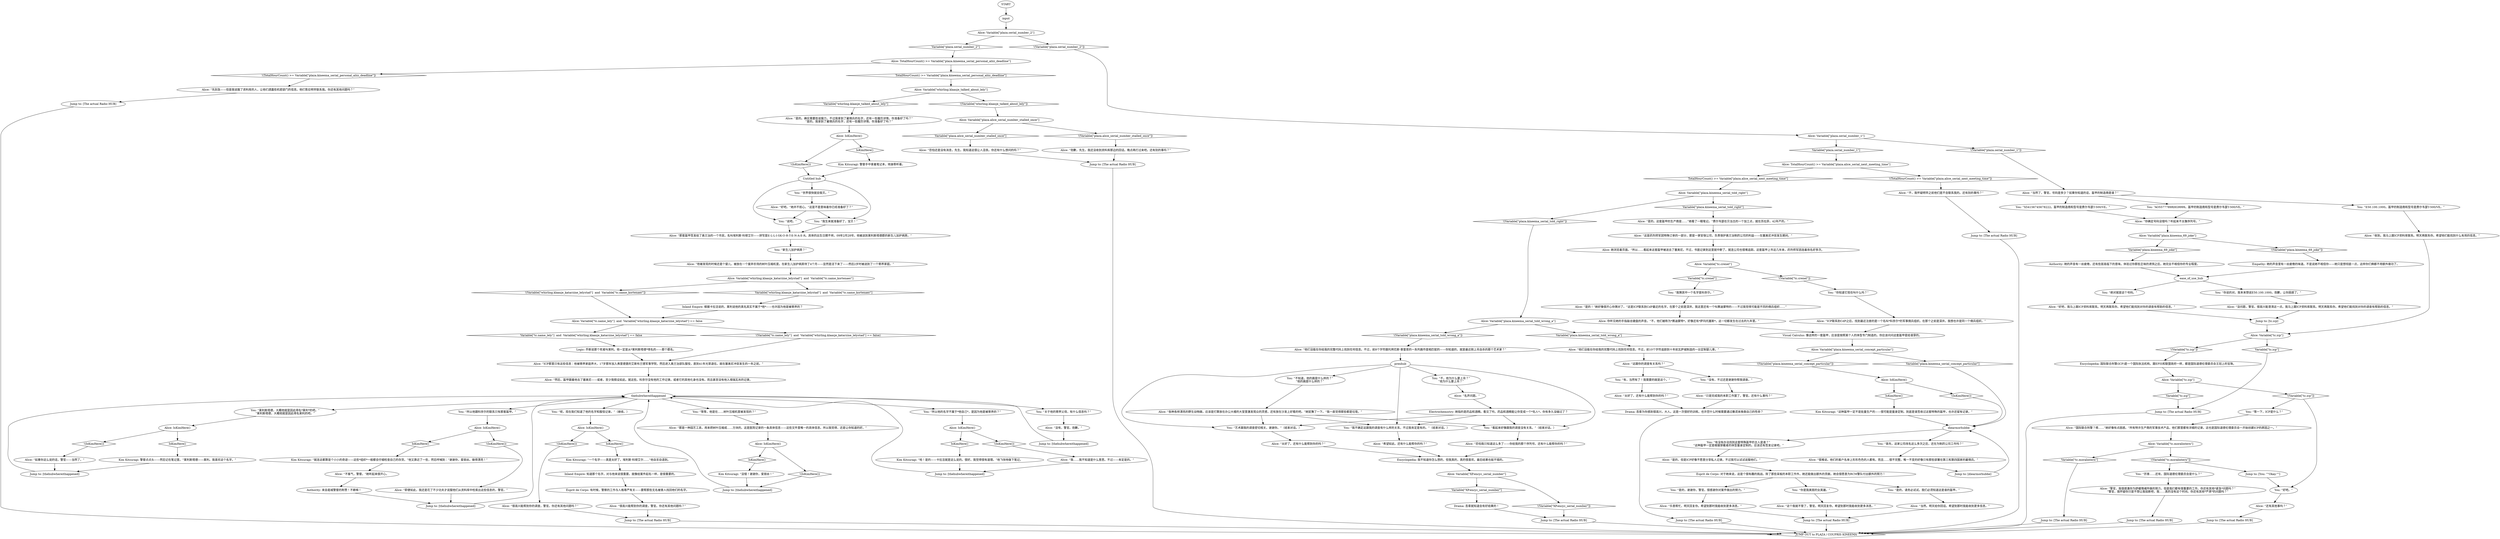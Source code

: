 # KINEEMA / SERIAL NUMBER
# 1. Ask Alice to run the serial number you got from the boot.
#2. Come back the next day to get results and ask for Alice to try to get more personal info on the mercenary (finish task to run serial number, gain task to get personal info from serial number).
#3. Come back the next day to get personal info (finish task to get personal info from serial number).
# ==================================================
digraph G {
	  0 [label="START"];
	  1 [label="input"];
	  2 [label="Alice: Variable[\"whirling.klaasje_talked_about_lely\"]"];
	  3 [label="Variable[\"whirling.klaasje_talked_about_lely\"]", shape=diamond];
	  4 [label="!(Variable[\"whirling.klaasje_talked_about_lely\"])", shape=diamond];
	  5 [label="Alice: “没问题，警官。很高兴能澄清这一点。我马上跟ICP资料库联系。明天再联系你。希望他们能找到对你的调查有帮助的信息。”"];
	  6 [label="Alice: “警官，我很感激你为舒缓情绪所做的努力，但是我们都有很重要的工作。你还有其他*紧急*问题吗？”\n“警官，我怀疑你只是不想让我挂断吧，我……真的没有这个时间。你还有其他*严肃*的问题吗？”"];
	  7 [label="You: “看起来好像跟我的调查没有关系。”（结束对话。）"];
	  8 [label="Visual Calculus: 像这样的一套盔甲，应该是按照某个人的体型专门制造的。你应该问问这套盔甲是给谁穿的。"];
	  9 [label="Alice: “当然。明天给你回话。希望到那时我能收到更多信息。”"];
	  10 [label="Esprit de Corps: 对于她来说，这是个很有趣的挑战。除了那些呆板的本职工作外，她还能做出额外的贡献。她会很愿意为RCM警队付出额外的努力！"];
	  11 [label="You: “莱利斯塔德，大概他就是因此得名*莱利*的吧。”\n“莱利斯塔德，大概他就是因此得名莱利的吧。”"];
	  12 [label="Encyclopedia: 我不知道你怎么想的，但我真的，真的很喜欢。最后结果也挺不错的。"];
	  13 [label="Kim Kitsuragi: 警督手中拿着笔记本，倾身聆听着。"];
	  14 [label="You: “所以他跟科奈尔的联系只有那套盔甲。”"];
	  15 [label="Alice: IsKimHere()"];
	  16 [label="IsKimHere()", shape=diamond];
	  17 [label="!(IsKimHere())", shape=diamond];
	  18 [label="You: “呃，现在我们知道了他的名字和服役记录。”（继续。）"];
	  19 [label="Alice: Variable[\"plaza.kineema_serial_told_wrong_a\"]"];
	  20 [label="Variable[\"plaza.kineema_serial_told_wrong_a\"]", shape=diamond];
	  21 [label="!(Variable[\"plaza.kineema_serial_told_wrong_a\"])", shape=diamond];
	  22 [label="Alice: Variable[\"tc.crenel\"]"];
	  23 [label="Variable[\"tc.crenel\"]", shape=diamond];
	  24 [label="!(Variable[\"tc.crenel\"])", shape=diamond];
	  25 [label="Alice: “ICP联系到CdP之后，找到最近注册的是一个名叫*科奈尔*的军事佣兵组织。在那个之前是深井。我想也许是同一个佣兵组织。”"];
	  26 [label="Alice: “他被发现的时候还是个婴儿，被放在一个废弃农场的树叶压缩机里。在新生儿加护病房待了4个月——显然是活下来了——然后2岁时被送到了一个寄养家庭。”"];
	  27 [label="Kim Kitsuragi: 警督点点头——然后记在笔记里。“莱利斯塔德——莱利。我喜欢这个名字。”"];
	  28 [label="Jump to: [thehubwhereithappened]"];
	  29 [label="Jump to: [thehubwhereithappened]"];
	  30 [label="Alice: “他们没能在你给我的完整代码上找到任何信息。不过，前8个字符跟托拜厄斯·普雷恩的一系列画作是相匹配的——你知道的，就是最近刚上吊自杀的那个艺术家？”"];
	  31 [label="Alice: “这跟你的调查有关系吗？”"];
	  32 [label="Jump to: [The actual Radio HUB]"];
	  33 [label="You: “不知道，他的画是什么样的？”\n“他的画是什么样的？”"];
	  34 [label="Alice: “名声问题。”"];
	  35 [label="Kim Kitsuragi: “这种盔甲一定不是批量生产的——很可能是量身定制。到底是谁签收过这套特殊的盔甲，也许还留有记录。”"];
	  36 [label="Alice: Variable[\"whirling.klaasje_katarzine_lelystad\"]  and  Variable[\"tc.name_kortenaer\"]"];
	  37 [label="Variable[\"whirling.klaasje_katarzine_lelystad\"]  and  Variable[\"tc.name_kortenaer\"]", shape=diamond];
	  38 [label="!(Variable[\"whirling.klaasje_katarzine_lelystad\"]  and  Variable[\"tc.name_kortenaer\"])", shape=diamond];
	  39 [label="Jump to: [thehubwhereithappened]"];
	  40 [label="Inland Empire: 知道那个名字。对与他来说很重要。就像给案件起名一样，是很重要的。"];
	  42 [label="ease_of_use_hub"];
	  43 [label="You: “厉害……还有，国际道德伦理委员会是什么？”"];
	  44 [label="Electrochemistry: 她指的是药品和酒精。看见了吗，药品和酒精能让你变成一个*名人*。你有多久没碰过了？"];
	  45 [label="You: “你知道它现在叫什么吗？”"];
	  46 [label="Alice: “抱歉，先生。我还没收到资料库那边的回话。晚点再打过来吧。还有别的事吗？”"];
	  47 [label="Authority: 她的声音有一丝疲倦，还有些居高临下的意味。体验过你那些乏味的诱饵之后，她完全不相信你的专业程度。"];
	  48 [label="Alice: “是的。这套盔甲的生产商是……”她看了一眼笔记。“费尔韦瑟在贝当古的一个加工点，就在苏拉菲，42年产的。”"];
	  49 [label="You: “艺术跟我的调查密切相关。谢谢你。”（结束对话。）"];
	  50 [label="prenhub"];
	  51 [label="Alice: “那套盔甲签发给了奥兰治的一个市民，名叫埃利斯·科顿艾尔——拼写是E-L-L-I-SK-O-R-T-E-N-A-E-R。具体的出生日期不祥。09年2月28号，他被送到莱利斯塔德郡的新生儿加护病房。”"];
	  52 [label="You: “世界很快就会毁灭。”"];
	  53 [label="Alice: IsKimHere()"];
	  54 [label="IsKimHere()", shape=diamond];
	  55 [label="!(IsKimHere())", shape=diamond];
	  56 [label="Jump to: [The actual Radio HUB]"];
	  57 [label="Jump to: [diearmorhubbe]"];
	  58 [label="Alice: “收到。我马上跟ICP资料库联系。明天再联系你。希望他们能找到什么有用的信息。”"];
	  59 [label="Alice: “是的，但是ICP好像不愿意分享私人记录。不过我可以试试说服他们。”"];
	  60 [label="Jump to: [The actual Radio HUB]"];
	  61 [label="Alice: “不客气，警督。”她听起来很开心。"];
	  62 [label="Jump to: [The actual Radio HUB]"];
	  63 [label="You: “我不确定这跟我的调查有什么样的关系，不过我肯定是有的。”（结束对话。）"];
	  64 [label="Alice: “希望如此。还有什么能帮你的吗？”"];
	  65 [label="Alice: “ICP那里只有这些信息：他被寄养家庭养大，17岁那年加入弗里德堡的艾斯布兰德军事学院，然后进入奥兰治部队服役，直到41年光荣退伍，就在塞美尼冲突发生的一年之前。”"];
	  66 [label="thehubwhereithappened"];
	  67 [label="Authority: 来自曷城警督的称赞！不赖嘛！"];
	  68 [label="Alice: “很高兴能帮到你的调查，警官。你还有其他问题吗？”"];
	  69 [label="Jump to: [The actual Radio HUB]"];
	  70 [label="Alice: “当然了，警官。号码是多少？如果你知道的话，盔甲的制造商是谁？”"];
	  71 [label="You: “没有，不过还是谢谢你帮我调查。”"];
	  72 [label="Alice: “只是完成我的本职工作罢了，警官。还有什么事吗？”"];
	  73 [label="Alice: “是的！”她好像很开心你猜对了。“这是ICP联系到CdP最近的名字。在那个之前是深井。我这里还有一个叫赛迪蒙特的——不过我觉得可能是不同的佣兵组织……”"];
	  74 [label="You: “是的，请务必试试。我们必须知道这是谁的盔甲。”"];
	  75 [label="Alice: Variable[\"plaza.kineema_serial_told_right\"]"];
	  76 [label="Variable[\"plaza.kineema_serial_told_right\"]", shape=diamond];
	  77 [label="!(Variable[\"plaza.kineema_serial_told_right\"])", shape=diamond];
	  78 [label="Kim Kitsuragi: “没错！谢谢你，爱丽丝！”"];
	  79 [label="Alice: “这是药剂师军团特殊订单的一部分，那是一家安保公司，负责保护奥兰治制药公司的利益——在塞美尼冲突发生期间。”"];
	  80 [label="You: “有，当然有了！我需要的就是这个。”"];
	  81 [label="Alice: Variable[\"plaza.kineema_serial_concept_particular\"]"];
	  82 [label="Variable[\"plaza.kineema_serial_concept_particular\"]", shape=diamond];
	  83 [label="!(Variable[\"plaza.kineema_serial_concept_particular\"])", shape=diamond];
	  84 [label="You: “是的，谢谢你，警官。很感谢你对案件做出的努力。”"];
	  85 [label="You: “你是我美丽的女英雄。”"];
	  86 [label="Untitled hub"];
	  87 [label="Jump to: [The actual Radio HUB]"];
	  88 [label="You: “你说的对。我本来想说E50.100.1000。抱歉，让你困惑了。”"];
	  89 [label="Alice: Variable[\"tc.moralintern\"]"];
	  90 [label="Variable[\"tc.moralintern\"]", shape=diamond];
	  91 [label="!(Variable[\"tc.moralintern\"])", shape=diamond];
	  92 [label="Alice: Variable[\"tc.icp\"]"];
	  93 [label="Variable[\"tc.icp\"]", shape=diamond];
	  94 [label="!(Variable[\"tc.icp\"])", shape=diamond];
	  95 [label="You: “不，他为什么要上吊？”\n“他为什么要上吊？”"];
	  96 [label="You: “我猜其中一个名字是科奈尔。”"];
	  97 [label="You: “首先，这家公司改名这么多次之后，还在为制药公司工作吗？”"];
	  98 [label="Alice: 你听见她的手指敲击键盘的声音。“不，他们被称为*赛迪蒙特*。好像还有*萨玛托塞斯*。这一切都发生在过去的九年里。”"];
	  99 [label="Jump to: [tc.icp]"];
	  100 [label="You: “E50.100.1000。盔甲的制造商和型号是费尔韦瑟T-500/VE。”"];
	  101 [label="Alice: “他们没能在你给我的完整代码上找到任何信息。不过，前10个字符追踪到十年前瓦萨城制造的一台定制婴儿車。”"];
	  102 [label="Alice: “很高兴能帮到你的调查，警官。你还有其他问题吗？”"];
	  103 [label="Alice: “即便如此，我还是花了不少功夫才说服他们从资料库中检索出这些信息的，警官。”"];
	  104 [label="You: “关于他的寄养父母，有什么信息吗？”"];
	  105 [label="Alice: IsKimHere()"];
	  106 [label="IsKimHere()", shape=diamond];
	  107 [label="!(IsKimHere())", shape=diamond];
	  108 [label="You: “等一下，ICP是什么？”"];
	  109 [label="Alice: “好吧。”她并不担心。“这是不是意味着你已经准备好了？”"];
	  110 [label="Kim Kitsuragi: “哈！是的——卡拉洁就是这么说的。很好。我觉得很有道理。”他飞快地做下笔记。"];
	  111 [label="Alice: Variable[\"plaza.serial_number_2\"]"];
	  112 [label="Variable[\"plaza.serial_number_2\"]", shape=diamond];
	  113 [label="!(Variable[\"plaza.serial_number_2\"])", shape=diamond];
	  114 [label="Alice: TotalHourCount() >= Variable[\"plaza.alice_serial_next_meeting_time\"]"];
	  115 [label="TotalHourCount() >= Variable[\"plaza.alice_serial_next_meeting_time\"]", shape=diamond];
	  116 [label="!(TotalHourCount() >= Variable[\"plaza.alice_serial_next_meeting_time\"])", shape=diamond];
	  117 [label="Alice: “不，我怀疑明早之前他们是不会联系我的。还有别的事吗？”"];
	  118 [label="Alice: “你确定号码没错吗？听起来不太像序列号。”"];
	  119 [label="Alice: “好吧，我马上跟ICP资料库联系。明天再联系你。希望他们能找到对你的调查有帮助的信息。”"];
	  120 [label="Alice: “是的。确实需要些说服力，不过我拿到了雇佣兵的名字，还有一些履历详情。你准备好了吗？”\n“是的。我拿到了雇佣兵的名字，还有一些履历详情。你准备好了吗？”"];
	  121 [label="Kim Kitsuragi: “一个名字——真是太好了。埃利斯·科顿艾尔……”他自言自语到。"];
	  122 [label="Alice: IsKimHere()"];
	  123 [label="IsKimHere()", shape=diamond];
	  124 [label="!(IsKimHere())", shape=diamond];
	  125 [label="Kim Kitsuragi: “就连这都算是个小小的奇迹——这些*组织*一般都会仔细检查自己的存货。”他又靠近了一些，然后呼喊到：“谢谢你，爱丽丝。做得漂亮！”"];
	  126 [label="Jump to: [The actual Radio HUB]"];
	  127 [label="Alice: Variable[\"plaza.kineema_69_joke\"]"];
	  128 [label="Variable[\"plaza.kineema_69_joke\"]", shape=diamond];
	  129 [label="!(Variable[\"plaza.kineema_69_joke\"])", shape=diamond];
	  130 [label="Empathy: 她的声音里有一丝疲倦的味道。不是说她不相信你——她只是想彻底一点，这样你们俩都不用额外做功了。"];
	  131 [label="Alice: “各种各样漂亮的野生动物画，应该是打算放在办公大楼的大堂里激发观众的灵感，还有放在沙发上好看的吧。”她犹豫了一下。“我一直觉得那些都是垃圾。”"];
	  132 [label="Alice: “太好了。还有什么能帮到你的吗？”"];
	  133 [label="Jump to: [The actual Radio HUB]"];
	  134 [label="You: “好吧。”"];
	  135 [label="You: “新生儿加护病房？”"];
	  136 [label="Jump to: [thehubwhereithappened]"];
	  137 [label="Alice: Variable[\"plaza.serial_number_1\"]"];
	  138 [label="Variable[\"plaza.serial_number_1\"]", shape=diamond];
	  139 [label="!(Variable[\"plaza.serial_number_1\"])", shape=diamond];
	  140 [label="You: “X54156745678222。盔甲的制造商和型号是费尔韦瑟T-500/VE。”"];
	  141 [label="Alice: Variable[\"tc.icp\"]"];
	  142 [label="Variable[\"tc.icp\"]", shape=diamond];
	  143 [label="!(Variable[\"tc.icp\"])", shape=diamond];
	  144 [label="Encyclopedia: 国际联合刑警(ICP)是一个国际执法机构，跟EPIS和联盟政府一样，都是国际道德伦理委员会王冠上的宝珠。"];
	  145 [label="You: “我生来就准备好了，宝贝！”"];
	  146 [label="Inland Empire: 根据卡拉洁说的，莱利说他的真名其实不属于*他*——也许因为他是被寄养的？"];
	  147 [label="Alice: “还有其他事吗？”"];
	  148 [label="Alice: “然后，盔甲跟着他去了塞美尼——或者，至少我假设如此。就这些。科奈尔没有他的工作记录。或者它的其他化身也没有。而且甚至没有他入境瑞瓦肖的记录。"];
	  149 [label="Jump to: [thehubwhereithappened]"];
	  150 [label="Alice: Variable[\"plaza.alice_serial_number_stalled_once\"]"];
	  151 [label="Variable[\"plaza.alice_serial_number_stalled_once\"]", shape=diamond];
	  152 [label="!(Variable[\"plaza.alice_serial_number_stalled_once\"])", shape=diamond];
	  153 [label="You: “AO5577789RHG9999。盔甲的制造商和型号是费尔韦瑟T-500/VE。”"];
	  154 [label="Alice: 她浏览着页面。“所以……看起来这套盔甲被送去了塞美尼。不过，书面记录到这里就中断了。就连公司也很难追踪。这套盔甲上市这几年来，药剂师军团连着改名好多次。"];
	  155 [label="diearmorhubbe"];
	  156 [label="Alice: IsKimHere()"];
	  157 [label="IsKimHere()", shape=diamond];
	  158 [label="!(IsKimHere())", shape=diamond];
	  159 [label="Alice: “很难说。他们的客户名单上形形色色的人都有。而且……很不完整。唯一不变的好像只有那些部署在第三和第四国家的雇佣兵。”"];
	  160 [label="Alice: “乐意帮忙。明天回复你。希望到那时我能收到更多消息。”"];
	  161 [label="Alice: “我……我不知道是什么意思。不过——肯定是的。”"];
	  162 [label="Alice: “恐怕还是没有消息，先生。我知道这很让人沮丧。你还有什么想问的吗？”"];
	  163 [label="Alice: TotalHourCount() >= Variable[\"plaza.kineema_serial_personal_aliiz_deadline\"]"];
	  164 [label="TotalHourCount() >= Variable[\"plaza.kineema_serial_personal_aliiz_deadline\"]", shape=diamond];
	  165 [label="!(TotalHourCount() >= Variable[\"plaza.kineema_serial_personal_aliiz_deadline\"])", shape=diamond];
	  166 [label="Alice: “先别急——但是我说服了资料库的人，让他们透露些机密部门的信息。他们答应明早联系我。你还有其他问题吗？”"];
	  167 [label="You: “绝对就是这个号码。”"];
	  168 [label="Jump to: [The actual Radio HUB]"];
	  169 [label="You: “有没有办法找到这套特殊盔甲的主人是谁？”\n“这种盔甲一定是根据穿戴者的体型量身定制的。应该还有签发记录吧。”"];
	  170 [label="Logic: 乔斯说那个死者叫莱利。他一定是从*莱利斯塔德*得名的——那个郡名。"];
	  171 [label="Alice: Variable[\"XP.encyc_serial_number\"]"];
	  172 [label="Variable[\"XP.encyc_serial_number\"]", shape=diamond];
	  173 [label="!(Variable[\"XP.encyc_serial_number\"])", shape=diamond];
	  174 [label="Alice: IsKimHere()"];
	  175 [label="IsKimHere()", shape=diamond];
	  176 [label="!(IsKimHere())", shape=diamond];
	  177 [label="Alice: “这个我就不管了，警官。明天回复你。希望到那时我能收到更多消息。”"];
	  178 [label="You: “说吧。”"];
	  179 [label="Alice: IsKimHere()"];
	  180 [label="IsKimHere()", shape=diamond];
	  181 [label="!(IsKimHere())", shape=diamond];
	  182 [label="Drama: 吾辈就知道会有好结果的！"];
	  183 [label="Alice: “没有，警官。抱歉。”"];
	  184 [label="Alice: “如果你这么说的话，警官——当然了。”"];
	  185 [label="Esprit de Corps: 有时候，警察的工作与人格尊严有关——要帮那些无名被害人找回他们的名字。"];
	  186 [label="Jump to: [The actual Radio HUB]"];
	  187 [label="Alice: “国际联合刑警？嗯……”她好像有点困惑。“所有特许生产商的军事技术产品，他们那里都有详细的记录。这也是国际道德伦理委员会一开始创建ICP的原因之一。”"];
	  188 [label="Alice: “太好了。还有什么能帮到你的吗？”"];
	  189 [label="Alice: Variable[\"tc.name_lely\"]  and  Variable[\"whirling.klaasje_katarzine_lelystad\"] == false"];
	  190 [label="Variable[\"tc.name_lely\"]  and  Variable[\"whirling.klaasje_katarzine_lelystad\"] == false", shape=diamond];
	  191 [label="!(Variable[\"tc.name_lely\"]  and  Variable[\"whirling.klaasje_katarzine_lelystad\"] == false)", shape=diamond];
	  192 [label="Drama: 吾辈为你感到很高兴，大人。这是一次很好的训练。也许您什么时候需要通过撒谎来挽救自己的性命？"];
	  193 [label="You: “等等，他是在……树叶压缩机里被发现的？”"];
	  194 [label="Alice: “那是一种园艺工具，用来把树叶压缩成……方块的。这是医院记录的一条具体信息——这些文件里唯一的具体信息。所以我觉得，还是让你知道的好。”"];
	  195 [label="Alice: “恐怕我只知道这么多了——你给我的那个序列号。还有什么能帮你的吗？”"];
	  196 [label="Jump to: [The actual Radio HUB]"];
	  197 [label="Jump to: [You: \"\"Okay.\"\"]"];
	  198 [label="You: “所以他的名字不属于*他自己*，是因为他是被寄养的？”"];
	  7760201 [label="JUMP OUT to PLAZA / COUPRIS KINEEMA", shape=diamond];
	  0 -> 1
	  1 -> 111
	  2 -> 3
	  2 -> 4
	  3 -> 120
	  4 -> 150
	  5 -> 99
	  6 -> 62
	  7 -> 195
	  8 -> 81
	  9 -> 133
	  10 -> 74
	  10 -> 84
	  10 -> 85
	  11 -> 105
	  12 -> 171
	  13 -> 86
	  14 -> 15
	  15 -> 16
	  15 -> 17
	  16 -> 125
	  17 -> 103
	  18 -> 179
	  19 -> 20
	  19 -> 21
	  20 -> 101
	  21 -> 30
	  22 -> 24
	  22 -> 23
	  23 -> 96
	  24 -> 45
	  25 -> 8
	  26 -> 36
	  27 -> 28
	  28 -> 66
	  29 -> 66
	  30 -> 50
	  31 -> 80
	  31 -> 71
	  32 -> 7760201
	  33 -> 131
	  34 -> 44
	  35 -> 155
	  36 -> 37
	  36 -> 38
	  37 -> 146
	  38 -> 189
	  39 -> 66
	  40 -> 185
	  42 -> 88
	  42 -> 167
	  43 -> 6
	  44 -> 49
	  44 -> 63
	  44 -> 7
	  45 -> 25
	  46 -> 56
	  47 -> 42
	  48 -> 79
	  49 -> 132
	  50 -> 33
	  50 -> 7
	  50 -> 49
	  50 -> 95
	  50 -> 63
	  51 -> 135
	  52 -> 109
	  53 -> 54
	  53 -> 55
	  54 -> 78
	  55 -> 29
	  56 -> 7760201
	  57 -> 155
	  58 -> 141
	  59 -> 10
	  60 -> 7760201
	  61 -> 67
	  62 -> 7760201
	  63 -> 64
	  64 -> 12
	  65 -> 148
	  66 -> 193
	  66 -> 198
	  66 -> 104
	  66 -> 11
	  66 -> 14
	  66 -> 18
	  67 -> 136
	  68 -> 196
	  69 -> 7760201
	  70 -> 140
	  70 -> 153
	  70 -> 100
	  71 -> 72
	  72 -> 192
	  73 -> 98
	  74 -> 9
	  75 -> 76
	  75 -> 77
	  76 -> 48
	  77 -> 19
	  78 -> 29
	  79 -> 154
	  80 -> 188
	  81 -> 82
	  81 -> 83
	  82 -> 155
	  83 -> 156
	  84 -> 160
	  85 -> 177
	  86 -> 145
	  86 -> 178
	  86 -> 52
	  87 -> 7760201
	  88 -> 5
	  89 -> 90
	  89 -> 91
	  90 -> 126
	  91 -> 43
	  91 -> 197
	  92 -> 93
	  92 -> 94
	  93 -> 87
	  94 -> 108
	  94 -> 134
	  95 -> 34
	  96 -> 73
	  97 -> 159
	  98 -> 8
	  99 -> 141
	  100 -> 58
	  101 -> 31
	  102 -> 196
	  103 -> 136
	  104 -> 183
	  105 -> 106
	  105 -> 107
	  106 -> 27
	  107 -> 184
	  108 -> 187
	  109 -> 145
	  109 -> 178
	  110 -> 39
	  111 -> 112
	  111 -> 113
	  112 -> 163
	  113 -> 137
	  114 -> 115
	  114 -> 116
	  115 -> 75
	  116 -> 117
	  117 -> 69
	  118 -> 127
	  119 -> 99
	  120 -> 122
	  121 -> 40
	  122 -> 123
	  122 -> 124
	  123 -> 13
	  124 -> 86
	  125 -> 61
	  126 -> 7760201
	  127 -> 128
	  127 -> 129
	  128 -> 47
	  129 -> 130
	  130 -> 42
	  131 -> 49
	  131 -> 63
	  131 -> 7
	  132 -> 12
	  133 -> 7760201
	  134 -> 147
	  135 -> 26
	  136 -> 66
	  137 -> 138
	  137 -> 139
	  138 -> 114
	  139 -> 70
	  140 -> 118
	  141 -> 142
	  141 -> 143
	  142 -> 87
	  143 -> 144
	  144 -> 92
	  145 -> 51
	  146 -> 189
	  147 -> 60
	  148 -> 66
	  149 -> 66
	  150 -> 152
	  150 -> 151
	  151 -> 162
	  152 -> 46
	  153 -> 118
	  154 -> 22
	  155 -> 97
	  155 -> 169
	  156 -> 157
	  156 -> 158
	  157 -> 35
	  158 -> 155
	  159 -> 57
	  160 -> 133
	  161 -> 39
	  162 -> 56
	  163 -> 164
	  163 -> 165
	  164 -> 2
	  165 -> 166
	  166 -> 186
	  167 -> 119
	  168 -> 7760201
	  169 -> 59
	  170 -> 65
	  171 -> 172
	  171 -> 173
	  172 -> 182
	  173 -> 168
	  174 -> 176
	  174 -> 175
	  175 -> 110
	  176 -> 161
	  177 -> 133
	  178 -> 51
	  179 -> 180
	  179 -> 181
	  180 -> 121
	  181 -> 68
	  182 -> 168
	  183 -> 149
	  184 -> 28
	  185 -> 102
	  186 -> 7760201
	  187 -> 89
	  188 -> 192
	  189 -> 190
	  189 -> 191
	  190 -> 170
	  191 -> 65
	  192 -> 32
	  193 -> 194
	  194 -> 53
	  195 -> 12
	  196 -> 7760201
	  197 -> 134
	  198 -> 174
}

